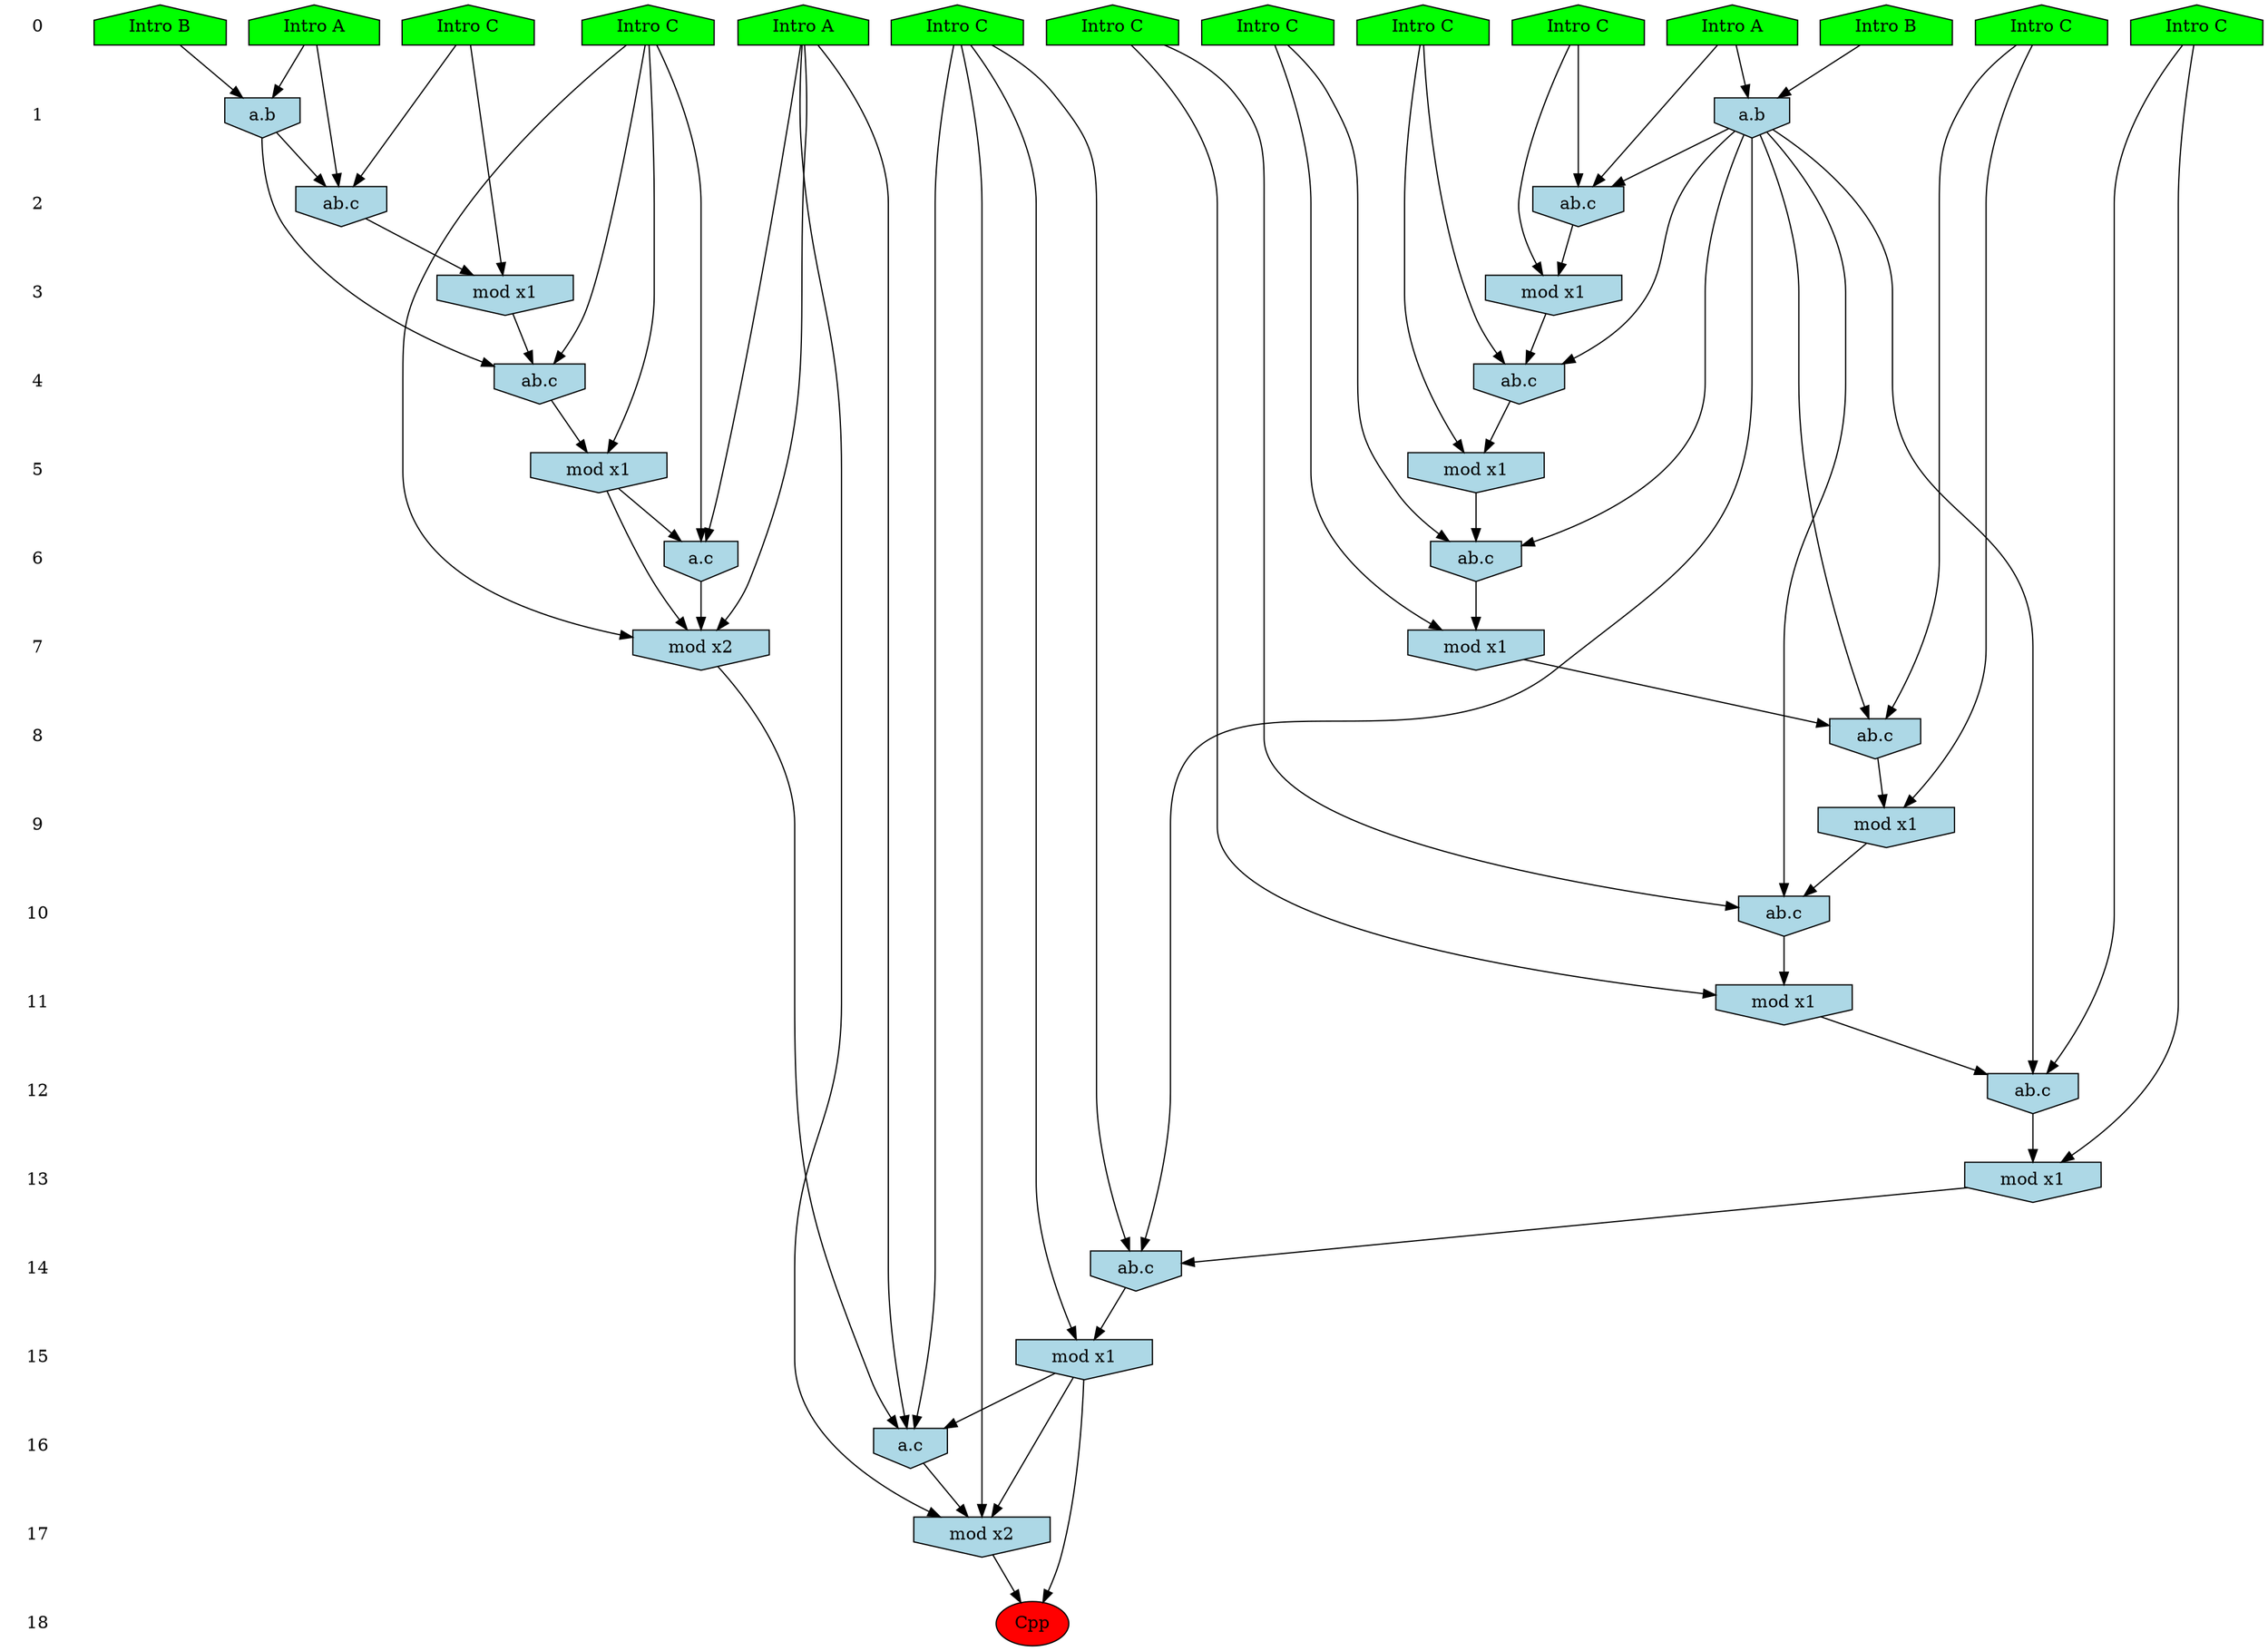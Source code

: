 /* Compression of 4 causal flows obtained in average at 1.781369E+01 t.u */
/* Compressed causal flows were: [2378;2408;3887;3970] */
digraph G{
 ranksep=.5 ; 
{ rank = same ; "0" [shape=plaintext] ; node_1 [label ="Intro A", shape=house, style=filled, fillcolor=green] ;
node_2 [label ="Intro A", shape=house, style=filled, fillcolor=green] ;
node_3 [label ="Intro B", shape=house, style=filled, fillcolor=green] ;
node_4 [label ="Intro B", shape=house, style=filled, fillcolor=green] ;
node_5 [label ="Intro A", shape=house, style=filled, fillcolor=green] ;
node_6 [label ="Intro C", shape=house, style=filled, fillcolor=green] ;
node_7 [label ="Intro C", shape=house, style=filled, fillcolor=green] ;
node_8 [label ="Intro C", shape=house, style=filled, fillcolor=green] ;
node_9 [label ="Intro C", shape=house, style=filled, fillcolor=green] ;
node_10 [label ="Intro C", shape=house, style=filled, fillcolor=green] ;
node_11 [label ="Intro C", shape=house, style=filled, fillcolor=green] ;
node_12 [label ="Intro C", shape=house, style=filled, fillcolor=green] ;
node_13 [label ="Intro C", shape=house, style=filled, fillcolor=green] ;
node_14 [label ="Intro C", shape=house, style=filled, fillcolor=green] ;
}
{ rank = same ; "1" [shape=plaintext] ; node_15 [label="a.b", shape=invhouse, style=filled, fillcolor = lightblue] ;
node_18 [label="a.b", shape=invhouse, style=filled, fillcolor = lightblue] ;
}
{ rank = same ; "2" [shape=plaintext] ; node_16 [label="ab.c", shape=invhouse, style=filled, fillcolor = lightblue] ;
node_19 [label="ab.c", shape=invhouse, style=filled, fillcolor = lightblue] ;
}
{ rank = same ; "3" [shape=plaintext] ; node_17 [label="mod x1", shape=invhouse, style=filled, fillcolor = lightblue] ;
node_20 [label="mod x1", shape=invhouse, style=filled, fillcolor = lightblue] ;
}
{ rank = same ; "4" [shape=plaintext] ; node_21 [label="ab.c", shape=invhouse, style=filled, fillcolor = lightblue] ;
node_24 [label="ab.c", shape=invhouse, style=filled, fillcolor = lightblue] ;
}
{ rank = same ; "5" [shape=plaintext] ; node_22 [label="mod x1", shape=invhouse, style=filled, fillcolor = lightblue] ;
node_27 [label="mod x1", shape=invhouse, style=filled, fillcolor = lightblue] ;
}
{ rank = same ; "6" [shape=plaintext] ; node_23 [label="ab.c", shape=invhouse, style=filled, fillcolor = lightblue] ;
node_32 [label="a.c", shape=invhouse, style=filled, fillcolor = lightblue] ;
}
{ rank = same ; "7" [shape=plaintext] ; node_25 [label="mod x1", shape=invhouse, style=filled, fillcolor = lightblue] ;
node_34 [label="mod x2", shape=invhouse, style=filled, fillcolor = lightblue] ;
}
{ rank = same ; "8" [shape=plaintext] ; node_26 [label="ab.c", shape=invhouse, style=filled, fillcolor = lightblue] ;
}
{ rank = same ; "9" [shape=plaintext] ; node_28 [label="mod x1", shape=invhouse, style=filled, fillcolor = lightblue] ;
}
{ rank = same ; "10" [shape=plaintext] ; node_29 [label="ab.c", shape=invhouse, style=filled, fillcolor = lightblue] ;
}
{ rank = same ; "11" [shape=plaintext] ; node_30 [label="mod x1", shape=invhouse, style=filled, fillcolor = lightblue] ;
}
{ rank = same ; "12" [shape=plaintext] ; node_31 [label="ab.c", shape=invhouse, style=filled, fillcolor = lightblue] ;
}
{ rank = same ; "13" [shape=plaintext] ; node_33 [label="mod x1", shape=invhouse, style=filled, fillcolor = lightblue] ;
}
{ rank = same ; "14" [shape=plaintext] ; node_35 [label="ab.c", shape=invhouse, style=filled, fillcolor = lightblue] ;
}
{ rank = same ; "15" [shape=plaintext] ; node_36 [label="mod x1", shape=invhouse, style=filled, fillcolor = lightblue] ;
}
{ rank = same ; "16" [shape=plaintext] ; node_37 [label="a.c", shape=invhouse, style=filled, fillcolor = lightblue] ;
}
{ rank = same ; "17" [shape=plaintext] ; node_38 [label="mod x2", shape=invhouse, style=filled, fillcolor = lightblue] ;
}
{ rank = same ; "18" [shape=plaintext] ; node_39 [label ="Cpp", style=filled, fillcolor=red] ;
}
"0" -> "1" [style="invis"]; 
"1" -> "2" [style="invis"]; 
"2" -> "3" [style="invis"]; 
"3" -> "4" [style="invis"]; 
"4" -> "5" [style="invis"]; 
"5" -> "6" [style="invis"]; 
"6" -> "7" [style="invis"]; 
"7" -> "8" [style="invis"]; 
"8" -> "9" [style="invis"]; 
"9" -> "10" [style="invis"]; 
"10" -> "11" [style="invis"]; 
"11" -> "12" [style="invis"]; 
"12" -> "13" [style="invis"]; 
"13" -> "14" [style="invis"]; 
"14" -> "15" [style="invis"]; 
"15" -> "16" [style="invis"]; 
"16" -> "17" [style="invis"]; 
"17" -> "18" [style="invis"]; 
node_4 -> node_15
node_5 -> node_15
node_5 -> node_16
node_13 -> node_16
node_15 -> node_16
node_13 -> node_17
node_16 -> node_17
node_2 -> node_18
node_3 -> node_18
node_2 -> node_19
node_7 -> node_19
node_18 -> node_19
node_7 -> node_20
node_19 -> node_20
node_10 -> node_21
node_15 -> node_21
node_17 -> node_21
node_10 -> node_22
node_21 -> node_22
node_8 -> node_23
node_15 -> node_23
node_22 -> node_23
node_12 -> node_24
node_18 -> node_24
node_20 -> node_24
node_8 -> node_25
node_23 -> node_25
node_14 -> node_26
node_15 -> node_26
node_25 -> node_26
node_12 -> node_27
node_24 -> node_27
node_14 -> node_28
node_26 -> node_28
node_11 -> node_29
node_15 -> node_29
node_28 -> node_29
node_11 -> node_30
node_29 -> node_30
node_9 -> node_31
node_15 -> node_31
node_30 -> node_31
node_1 -> node_32
node_12 -> node_32
node_27 -> node_32
node_9 -> node_33
node_31 -> node_33
node_1 -> node_34
node_12 -> node_34
node_27 -> node_34
node_32 -> node_34
node_6 -> node_35
node_15 -> node_35
node_33 -> node_35
node_6 -> node_36
node_35 -> node_36
node_1 -> node_37
node_6 -> node_37
node_34 -> node_37
node_36 -> node_37
node_1 -> node_38
node_6 -> node_38
node_36 -> node_38
node_37 -> node_38
node_36 -> node_39
node_38 -> node_39
}
/*
 Dot generation time: 0.000181
*/